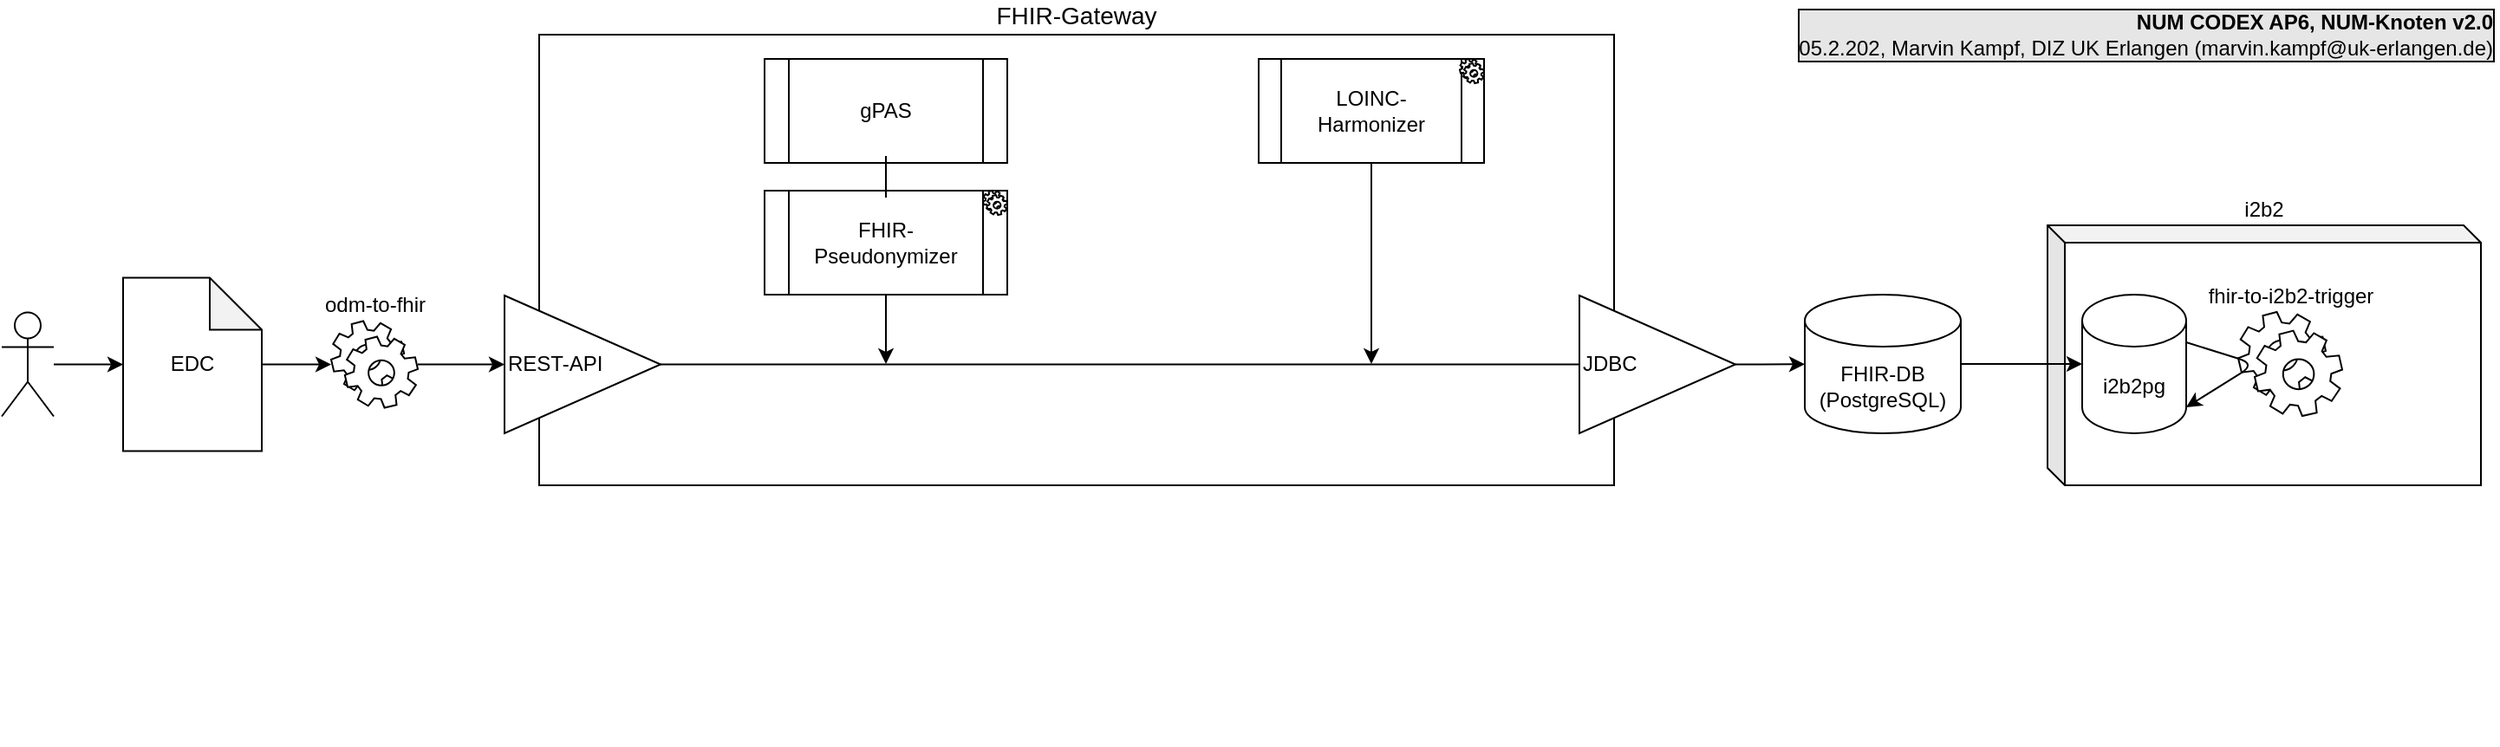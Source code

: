 <mxfile version="13.10.0" type="embed">
    <diagram id="jGCV98gVly2-MNFm8NOj" name="Page-1">
        <mxGraphModel dx="1647" dy="638" grid="1" gridSize="10" guides="1" tooltips="1" connect="1" arrows="1" fold="1" page="1" pageScale="1" pageWidth="1800" pageHeight="400" math="0" shadow="0">
            <root>
                <mxCell id="0"/>
                <mxCell id="1" parent="0"/>
                <mxCell id="Zt5BA39hv14aOKBqLXmp-29" value="" style="endArrow=classic;html=1;exitX=1;exitY=0.5;exitDx=0;exitDy=0;" parent="1" source="Zt5BA39hv14aOKBqLXmp-16" target="Zt5BA39hv14aOKBqLXmp-32" edge="1">
                    <mxGeometry width="50" height="50" relative="1" as="geometry">
                        <mxPoint x="870" y="456" as="sourcePoint"/>
                        <mxPoint x="1220" y="275.75" as="targetPoint"/>
                    </mxGeometry>
                </mxCell>
                <mxCell id="Zt5BA39hv14aOKBqLXmp-30" value="" style="group;fontSize=12;" parent="1" vertex="1" connectable="0">
                    <mxGeometry x="450" y="86" width="710" height="410" as="geometry"/>
                </mxCell>
                <mxCell id="Zt5BA39hv14aOKBqLXmp-1" value="&lt;font style=&quot;font-size: 14px&quot;&gt;FHIR-Gateway&lt;/font&gt;" style="whiteSpace=wrap;html=1;labelPosition=center;verticalLabelPosition=top;align=center;verticalAlign=bottom;" parent="Zt5BA39hv14aOKBqLXmp-30" vertex="1">
                    <mxGeometry x="20" width="620" height="260" as="geometry"/>
                </mxCell>
                <mxCell id="k_gDi91qzh6jBcTeUFAy-2" style="edgeStyle=orthogonalEdgeStyle;rounded=0;orthogonalLoop=1;jettySize=auto;html=1;endArrow=none;endFill=0;entryX=0;entryY=0.5;entryDx=0;entryDy=0;" parent="Zt5BA39hv14aOKBqLXmp-30" source="Zt5BA39hv14aOKBqLXmp-2" target="Zt5BA39hv14aOKBqLXmp-16" edge="1">
                    <mxGeometry relative="1" as="geometry"/>
                </mxCell>
                <mxCell id="Zt5BA39hv14aOKBqLXmp-2" value="REST-API" style="triangle;whiteSpace=wrap;html=1;align=left;" parent="Zt5BA39hv14aOKBqLXmp-30" vertex="1">
                    <mxGeometry y="150.5" width="90" height="79.5" as="geometry"/>
                </mxCell>
                <mxCell id="Zt5BA39hv14aOKBqLXmp-6" value="LOINC-Harmonizer" style="shape=process;whiteSpace=wrap;html=1;backgroundOutline=1;" parent="Zt5BA39hv14aOKBqLXmp-30" vertex="1">
                    <mxGeometry x="435" y="14" width="130" height="60" as="geometry"/>
                </mxCell>
                <mxCell id="Zt5BA39hv14aOKBqLXmp-7" value="FHIR-Pseudonymizer" style="shape=process;whiteSpace=wrap;html=1;backgroundOutline=1;" parent="Zt5BA39hv14aOKBqLXmp-30" vertex="1">
                    <mxGeometry x="150" y="90" width="140" height="60" as="geometry"/>
                </mxCell>
                <mxCell id="Zt5BA39hv14aOKBqLXmp-12" value="" style="endArrow=classic;html=1;exitX=0.5;exitY=1;exitDx=0;exitDy=0;" parent="Zt5BA39hv14aOKBqLXmp-30" source="Zt5BA39hv14aOKBqLXmp-7" edge="1">
                    <mxGeometry x="-120" width="50" height="50" as="geometry">
                        <mxPoint x="219.5" y="80" as="sourcePoint"/>
                        <mxPoint x="220" y="190" as="targetPoint"/>
                    </mxGeometry>
                </mxCell>
                <mxCell id="Zt5BA39hv14aOKBqLXmp-16" value="JDBC" style="triangle;whiteSpace=wrap;html=1;align=left;" parent="Zt5BA39hv14aOKBqLXmp-30" vertex="1">
                    <mxGeometry x="620" y="150.5" width="90" height="79.5" as="geometry"/>
                </mxCell>
                <mxCell id="Zt5BA39hv14aOKBqLXmp-27" value="" style="endArrow=classic;html=1;exitX=0.5;exitY=1;exitDx=0;exitDy=0;" parent="Zt5BA39hv14aOKBqLXmp-30" source="Zt5BA39hv14aOKBqLXmp-6" edge="1">
                    <mxGeometry x="155" width="50" height="50" as="geometry">
                        <mxPoint x="494.5" y="80" as="sourcePoint"/>
                        <mxPoint x="500" y="190" as="targetPoint"/>
                    </mxGeometry>
                </mxCell>
                <mxCell id="Zt5BA39hv14aOKBqLXmp-37" value="" style="shape=mxgraph.bpmn.service_task;html=1;outlineConnect=0;align=center;" parent="Zt5BA39hv14aOKBqLXmp-30" vertex="1">
                    <mxGeometry x="276" y="90" width="14" height="14" as="geometry"/>
                </mxCell>
                <mxCell id="Zt5BA39hv14aOKBqLXmp-39" value="" style="shape=mxgraph.bpmn.service_task;html=1;outlineConnect=0;align=center;" parent="Zt5BA39hv14aOKBqLXmp-30" vertex="1">
                    <mxGeometry x="551" y="14" width="14" height="14" as="geometry"/>
                </mxCell>
                <mxCell id="2" value="gPAS" style="shape=process;whiteSpace=wrap;html=1;backgroundOutline=1;" parent="Zt5BA39hv14aOKBqLXmp-30" vertex="1">
                    <mxGeometry x="150" y="14" width="140" height="60" as="geometry"/>
                </mxCell>
                <mxCell id="3" style="edgeStyle=orthogonalEdgeStyle;rounded=0;orthogonalLoop=1;jettySize=auto;html=1;endArrow=none;endFill=0;" parent="Zt5BA39hv14aOKBqLXmp-30" source="2" target="Zt5BA39hv14aOKBqLXmp-7" edge="1">
                    <mxGeometry relative="1" as="geometry"/>
                </mxCell>
                <mxCell id="Zt5BA39hv14aOKBqLXmp-32" value="FHIR-DB&lt;br&gt;(PostgreSQL)" style="shape=cylinder3;whiteSpace=wrap;html=1;boundedLbl=1;backgroundOutline=1;size=15;align=center;" parent="1" vertex="1">
                    <mxGeometry x="1200" y="236" width="90" height="80" as="geometry"/>
                </mxCell>
                <mxCell id="Zt5BA39hv14aOKBqLXmp-60" style="edgeStyle=orthogonalEdgeStyle;curved=0;rounded=1;sketch=0;orthogonalLoop=1;jettySize=auto;html=1;" parent="1" source="Zt5BA39hv14aOKBqLXmp-46" target="Zt5BA39hv14aOKBqLXmp-62" edge="1">
                    <mxGeometry relative="1" as="geometry"/>
                </mxCell>
                <mxCell id="Zt5BA39hv14aOKBqLXmp-46" value="EDC" style="shape=note;whiteSpace=wrap;html=1;backgroundOutline=1;darkOpacity=0.05;fontSize=12;align=center;" parent="1" vertex="1">
                    <mxGeometry x="230" y="226.25" width="80" height="100" as="geometry"/>
                </mxCell>
                <mxCell id="Zt5BA39hv14aOKBqLXmp-47" value="" style="shape=umlActor;verticalLabelPosition=bottom;verticalAlign=middle;html=1;outlineConnect=0;fontSize=12;align=center;" parent="1" vertex="1">
                    <mxGeometry x="160" y="246.25" width="30" height="60" as="geometry"/>
                </mxCell>
                <mxCell id="Zt5BA39hv14aOKBqLXmp-49" value="" style="endArrow=classic;html=1;entryX=0;entryY=0.5;entryDx=0;entryDy=0;entryPerimeter=0;" parent="1" source="Zt5BA39hv14aOKBqLXmp-47" target="Zt5BA39hv14aOKBqLXmp-46" edge="1">
                    <mxGeometry width="50" height="50" relative="1" as="geometry">
                        <mxPoint x="550" y="46.25" as="sourcePoint"/>
                        <mxPoint x="600" y="-3.75" as="targetPoint"/>
                    </mxGeometry>
                </mxCell>
                <mxCell id="Zt5BA39hv14aOKBqLXmp-65" style="edgeStyle=orthogonalEdgeStyle;curved=0;rounded=1;sketch=0;orthogonalLoop=1;jettySize=auto;html=1;" parent="1" source="Zt5BA39hv14aOKBqLXmp-62" target="Zt5BA39hv14aOKBqLXmp-2" edge="1">
                    <mxGeometry relative="1" as="geometry">
                        <mxPoint x="390" y="106" as="targetPoint"/>
                    </mxGeometry>
                </mxCell>
                <mxCell id="Zt5BA39hv14aOKBqLXmp-62" value="odm-to-fhir" style="shape=mxgraph.bpmn.service_task;html=1;outlineConnect=0;rounded=0;sketch=0;labelPosition=center;verticalLabelPosition=top;align=center;verticalAlign=bottom;" parent="1" vertex="1">
                    <mxGeometry x="350" y="251.25" width="50" height="50" as="geometry"/>
                </mxCell>
                <mxCell id="Zt5BA39hv14aOKBqLXmp-85" value="i2b2" style="shape=cube;whiteSpace=wrap;html=1;boundedLbl=1;backgroundOutline=1;darkOpacity=0.05;darkOpacity2=0.1;align=center;size=10;labelPosition=center;verticalLabelPosition=top;verticalAlign=bottom;" parent="1" vertex="1">
                    <mxGeometry x="1340" y="196" width="250" height="150" as="geometry"/>
                </mxCell>
                <mxCell id="Zt5BA39hv14aOKBqLXmp-83" value="fhir-to-i2b2-trigger" style="shape=mxgraph.bpmn.service_task;html=1;outlineConnect=0;rounded=0;sketch=0;labelPosition=center;verticalLabelPosition=top;align=center;verticalAlign=bottom;" parent="1" vertex="1">
                    <mxGeometry x="1450" y="246" width="60" height="60" as="geometry"/>
                </mxCell>
                <mxCell id="WNGWCEHn9WsMIJgv1xP3-1" value="i2b2pg" style="shape=cylinder3;whiteSpace=wrap;html=1;boundedLbl=1;backgroundOutline=1;size=15;" parent="1" vertex="1">
                    <mxGeometry x="1360" y="236" width="60" height="80" as="geometry"/>
                </mxCell>
                <mxCell id="WNGWCEHn9WsMIJgv1xP3-3" value="" style="endArrow=classic;html=1;entryX=1;entryY=1;entryDx=0;entryDy=-15;entryPerimeter=0;exitX=1;exitY=0;exitDx=0;exitDy=27.5;exitPerimeter=0;" parent="1" source="WNGWCEHn9WsMIJgv1xP3-1" target="WNGWCEHn9WsMIJgv1xP3-1" edge="1">
                    <mxGeometry width="50" height="50" relative="1" as="geometry">
                        <mxPoint x="1300" y="186" as="sourcePoint"/>
                        <mxPoint x="900" y="546" as="targetPoint"/>
                        <Array as="points">
                            <mxPoint x="1460" y="276"/>
                        </Array>
                    </mxGeometry>
                </mxCell>
                <mxCell id="WNGWCEHn9WsMIJgv1xP3-4" value="" style="endArrow=classic;html=1;entryX=0;entryY=0.5;entryDx=0;entryDy=0;entryPerimeter=0;exitX=1;exitY=0.5;exitDx=0;exitDy=0;exitPerimeter=0;" parent="1" source="Zt5BA39hv14aOKBqLXmp-32" target="WNGWCEHn9WsMIJgv1xP3-1" edge="1">
                    <mxGeometry width="50" height="50" relative="1" as="geometry">
                        <mxPoint x="1020" y="686" as="sourcePoint"/>
                        <mxPoint x="1070" y="636" as="targetPoint"/>
                    </mxGeometry>
                </mxCell>
                <mxCell id="k_gDi91qzh6jBcTeUFAy-3" value="&lt;b&gt;NUM CODEX AP6, NUM-Knoten v2.0&lt;br&gt;&lt;/b&gt;05.2.202, Marvin Kampf, DIZ UK Erlangen (marvin.kampf@uk-erlangen.de)" style="text;html=1;strokeColor=none;fillColor=none;align=right;verticalAlign=middle;whiteSpace=wrap;rounded=0;labelBorderColor=#000000;labelBackgroundColor=#E6E6E6;" parent="1" vertex="1">
                    <mxGeometry x="1180" y="76" width="420" height="20" as="geometry"/>
                </mxCell>
            </root>
        </mxGraphModel>
    </diagram>
</mxfile>